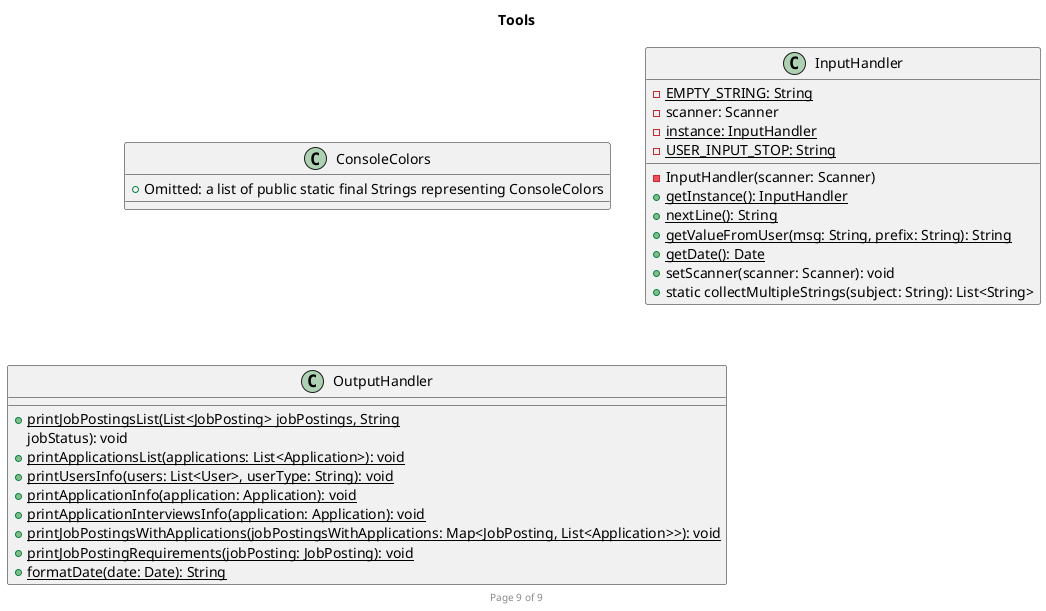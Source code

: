 @startuml
title: Tools
footer Page 9 of 9

class ConsoleColors{
    + Omitted: a list of public static final Strings representing ConsoleColors
}

class InputHandler{
    - {static} EMPTY_STRING: String
    - scanner: Scanner
    - {static} instance: InputHandler
    - {static} USER_INPUT_STOP: String
    - InputHandler(scanner: Scanner)
    + {static} getInstance(): InputHandler
    + {static} nextLine(): String
    + {static} getValueFromUser(msg: String, prefix: String): String
    + {static} getDate(): Date
    + setScanner(scanner: Scanner): void
    + static collectMultipleStrings(subject: String): List<String>
}

class OutputHandler{
    + {static} printJobPostingsList(List<JobPosting> jobPostings, String
    jobStatus): void
    + {static} printApplicationsList(applications: List<Application>): void
    + {static} printUsersInfo(users: List<User>, userType: String): void
    + {static} printApplicationInfo(application: Application): void
    + {static} printApplicationInterviewsInfo(application: Application): void
    + {static} printJobPostingsWithApplications(jobPostingsWithApplications: Map<JobPosting, List<Application>>): void
    + {static} printJobPostingRequirements(jobPosting: JobPosting): void
    + {static} formatDate(date: Date): String
}
@enduml

